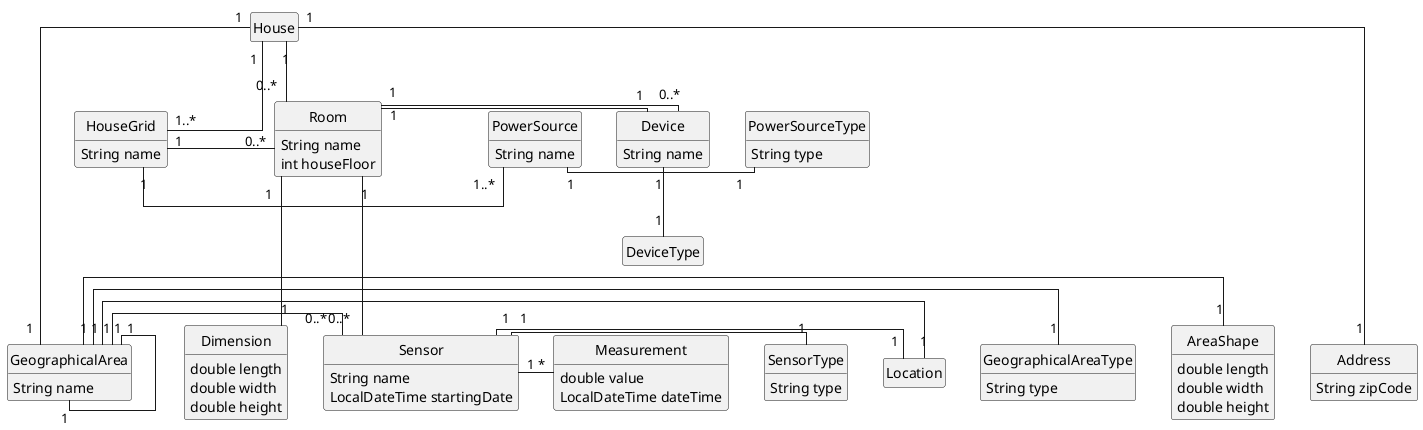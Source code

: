 @startuml
skinparam linetype ortho
hide circle
hide empty methods
hide empty attributes
class SensorType{
String type
}
class Sensor{
String name
LocalDateTime startingDate
}
class Measurement{
double value
LocalDateTime dateTime
}
class Location{
}
class GeographicalAreaType{
String type
}
class GeographicalArea{
String name
}
class AreaShape{
double length
double width
double height
}
class Address{
String zipCode
}
class House{
}
class Room{
String name
int houseFloor
}
class Dimension{
double length
double width
double height
}
class HouseGrid{
String name
}
class PowerSource{
String name
}
class PowerSourceType{
String type
}
class Device{
String name
}
ENUM DeviceType{
}

Sensor "1" -"1" SensorType
Sensor "1" - "*" Measurement
Sensor "1" - "1" Location

Room "1" --- "1" Dimension
Room "1" --- "0..*" Sensor
Room "1" --- "0..*" Device

PowerSource "1" - "1" PowerSourceType

House "1" -- "0..*" Room
House "1" -- "1..*" HouseGrid
House "1" ---- "1" Address
House "1" ---- "1" GeographicalArea

GeographicalArea "1" - "1" GeographicalAreaType
GeographicalArea "1" - "1" GeographicalArea
GeographicalArea "1" - "1" Location
GeographicalArea "1" - "1" AreaShape
GeographicalArea "1" - "0..*" Sensor

Device "1" - "1" Room
Device "1" -- "1" DeviceType

HouseGrid "1" - "1..*" PowerSource
HouseGrid "1" - "0..*" Room


@enduml